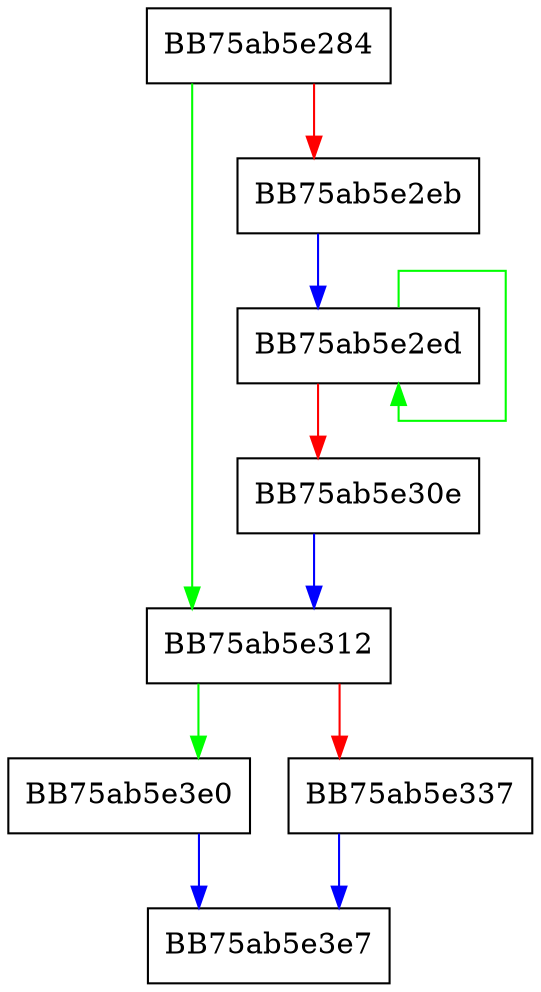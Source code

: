 digraph windowPartitionCache {
  node [shape="box"];
  graph [splines=ortho];
  BB75ab5e284 -> BB75ab5e312 [color="green"];
  BB75ab5e284 -> BB75ab5e2eb [color="red"];
  BB75ab5e2eb -> BB75ab5e2ed [color="blue"];
  BB75ab5e2ed -> BB75ab5e2ed [color="green"];
  BB75ab5e2ed -> BB75ab5e30e [color="red"];
  BB75ab5e30e -> BB75ab5e312 [color="blue"];
  BB75ab5e312 -> BB75ab5e3e0 [color="green"];
  BB75ab5e312 -> BB75ab5e337 [color="red"];
  BB75ab5e337 -> BB75ab5e3e7 [color="blue"];
  BB75ab5e3e0 -> BB75ab5e3e7 [color="blue"];
}
